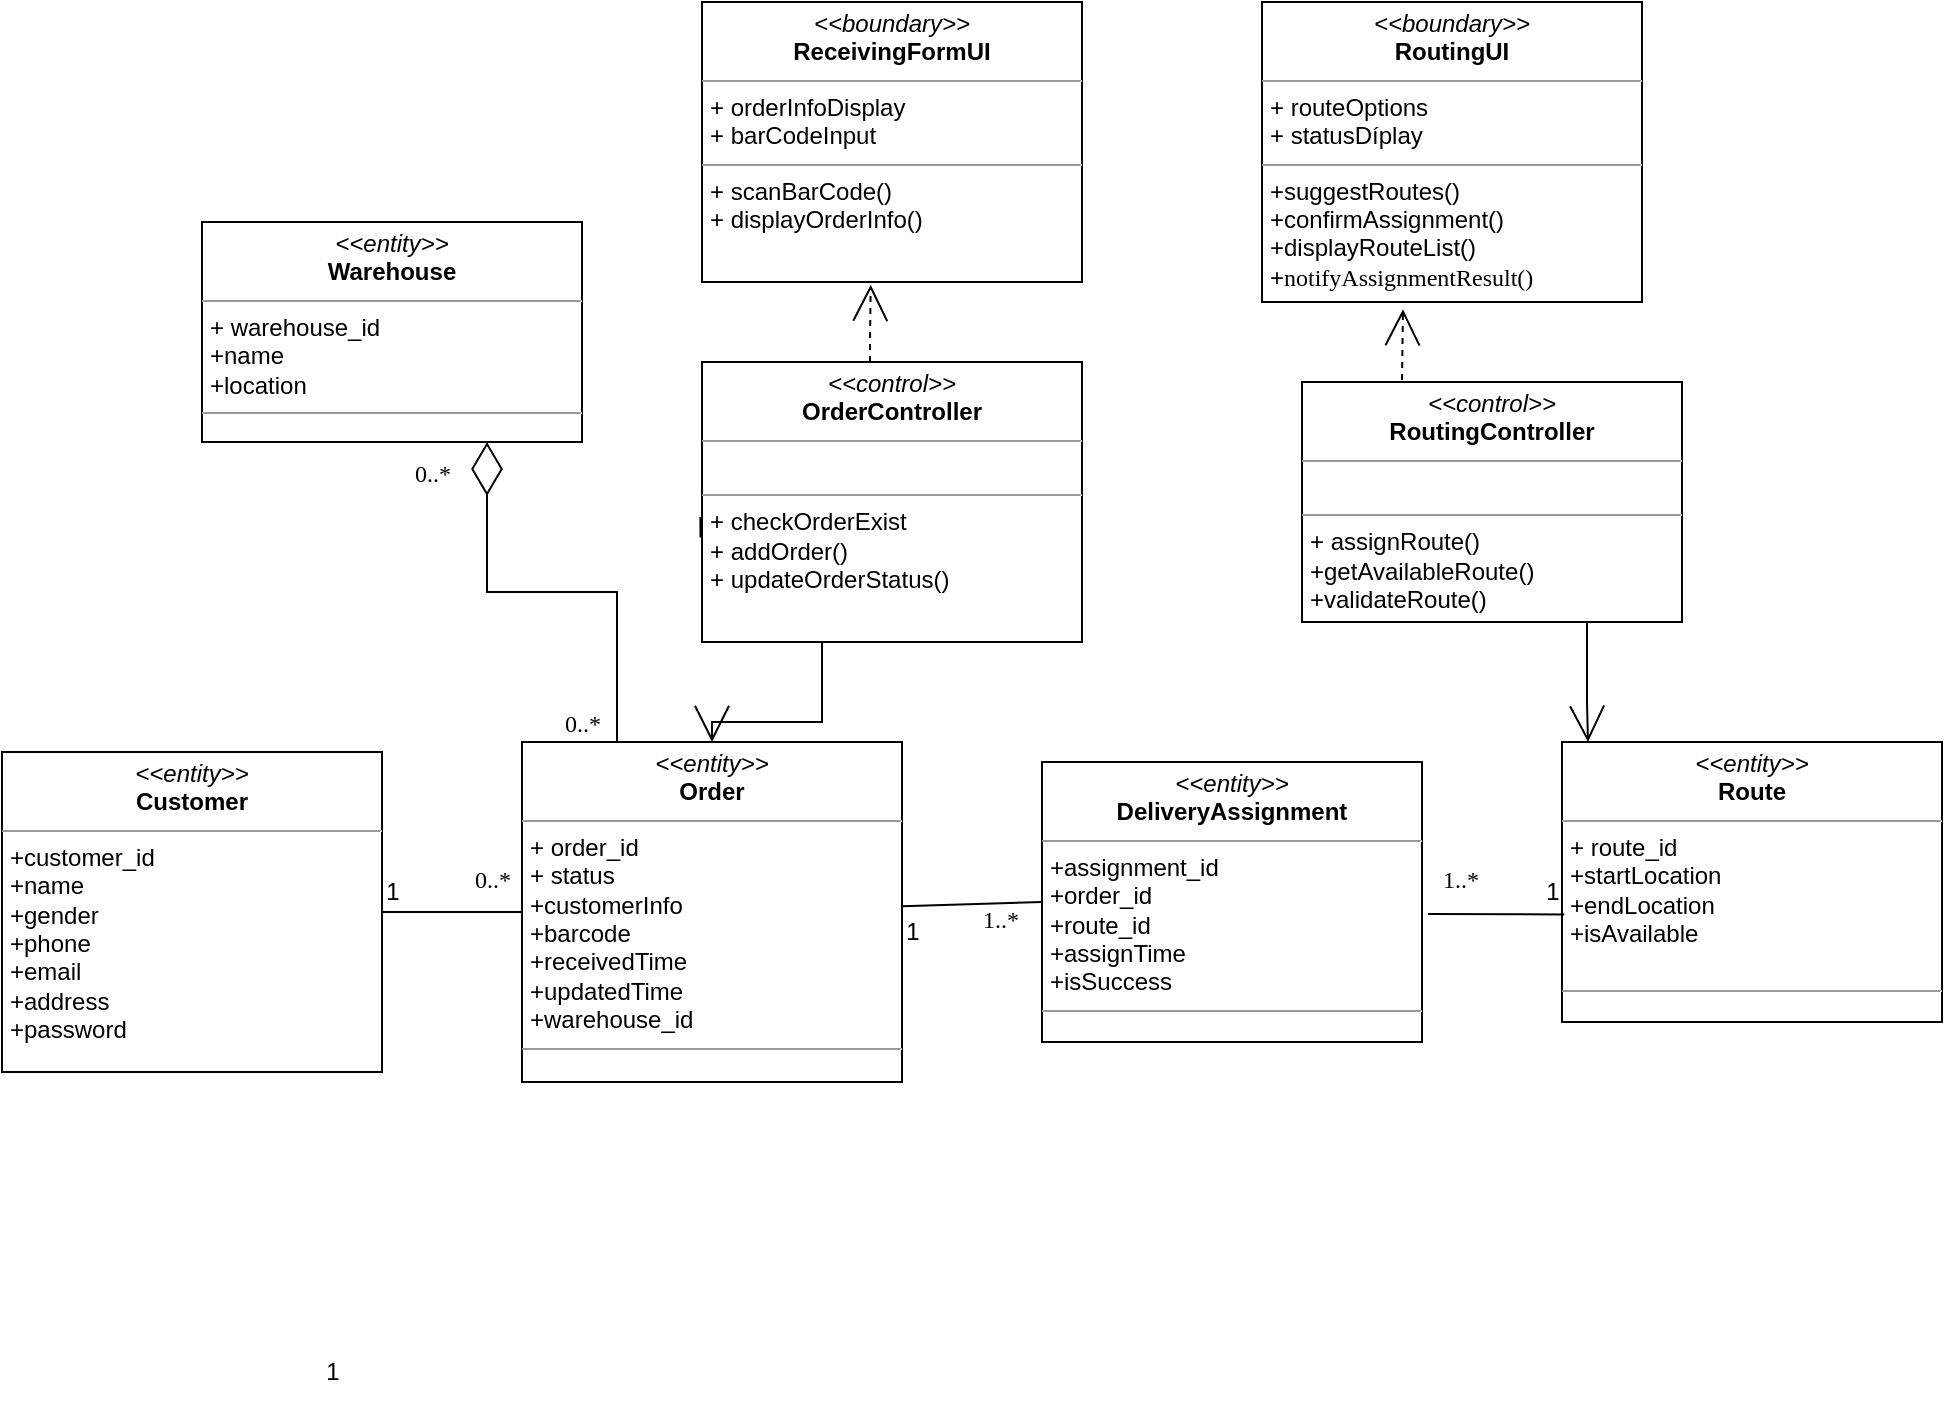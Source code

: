<mxfile version="27.1.1" pages="2">
  <diagram name="Page-1" id="6133507b-19e7-1e82-6fc7-422aa6c4b21f">
    <mxGraphModel dx="364" dy="168" grid="1" gridSize="10" guides="1" tooltips="1" connect="1" arrows="1" fold="1" page="1" pageScale="1" pageWidth="1100" pageHeight="850" background="none" math="0" shadow="0">
      <root>
        <mxCell id="0" />
        <mxCell id="1" parent="0" />
        <mxCell id="b94bc138ca980ef-13" style="edgeStyle=orthogonalEdgeStyle;rounded=0;html=1;dashed=1;labelBackgroundColor=none;startArrow=none;startFill=0;startSize=8;endArrow=open;endFill=0;endSize=16;fontFamily=Verdana;fontSize=12;entryX=0.444;entryY=1.01;entryDx=0;entryDy=0;entryPerimeter=0;" parent="1" source="NprvfKCTGn5qgdipkwLt-3" target="b94bc138ca980ef-1" edge="1">
          <mxGeometry relative="1" as="geometry">
            <Array as="points">
              <mxPoint x="514" y="200" />
              <mxPoint x="514" y="200" />
            </Array>
            <mxPoint x="230" y="140" as="sourcePoint" />
            <mxPoint x="230" y="40" as="targetPoint" />
          </mxGeometry>
        </mxCell>
        <mxCell id="b94bc138ca980ef-7" style="edgeStyle=orthogonalEdgeStyle;rounded=0;html=1;labelBackgroundColor=none;startArrow=none;startFill=0;startSize=8;endArrow=open;endFill=0;endSize=16;fontFamily=Verdana;fontSize=12;exitX=-0.004;exitY=0.627;exitDx=0;exitDy=0;exitPerimeter=0;" parent="1" source="NprvfKCTGn5qgdipkwLt-3" target="NprvfKCTGn5qgdipkwLt-5" edge="1">
          <mxGeometry relative="1" as="geometry">
            <Array as="points">
              <mxPoint x="429" y="288" />
              <mxPoint x="490" y="288" />
              <mxPoint x="490" y="390" />
            </Array>
            <mxPoint x="390" y="176" as="sourcePoint" />
            <mxPoint x="100" y="80" as="targetPoint" />
          </mxGeometry>
        </mxCell>
        <mxCell id="b94bc138ca980ef-17" value="1..*" style="text;html=1;resizable=0;points=[];align=center;verticalAlign=middle;labelBackgroundColor=#ffffff;fontSize=12;fontFamily=Verdana" parent="b94bc138ca980ef-7" vertex="1" connectable="0">
          <mxGeometry x="0.858" y="2" relative="1" as="geometry">
            <mxPoint x="185" y="102" as="offset" />
          </mxGeometry>
        </mxCell>
        <mxCell id="b94bc138ca980ef-1" value="&lt;p style=&quot;margin:0px;margin-top:4px;text-align:center;&quot;&gt;&lt;i&gt;&amp;lt;&amp;lt;boundary&amp;gt;&amp;gt;&lt;/i&gt;&lt;br&gt;&lt;b&gt;ReceivingFormUI&lt;/b&gt;&lt;/p&gt;&lt;hr size=&quot;1&quot;&gt;&lt;p style=&quot;margin:0px;margin-left:4px;&quot;&gt;+ orderInfoDisplay&lt;br&gt;+ barCodeInput&lt;/p&gt;&lt;hr size=&quot;1&quot;&gt;&lt;p style=&quot;margin:0px;margin-left:4px;&quot;&gt;+ scanBarCode()&lt;br&gt;+ displayOrderInfo()&lt;/p&gt;" style="verticalAlign=top;align=left;overflow=fill;fontSize=12;fontFamily=Helvetica;html=1;rounded=0;shadow=0;comic=0;labelBackgroundColor=none;strokeWidth=1" parent="1" vertex="1">
          <mxGeometry x="430" y="30" width="190" height="140" as="geometry" />
        </mxCell>
        <mxCell id="NprvfKCTGn5qgdipkwLt-2" value="&lt;p style=&quot;margin:0px;margin-top:4px;text-align:center;&quot;&gt;&lt;i&gt;&amp;lt;&amp;lt;boundary&amp;gt;&amp;gt;&lt;/i&gt;&lt;br&gt;&lt;b&gt;RoutingUI&lt;/b&gt;&lt;/p&gt;&lt;hr size=&quot;1&quot;&gt;&lt;p style=&quot;margin:0px;margin-left:4px;&quot;&gt;+ routeOptions&lt;br&gt;+ statusDíplay&lt;/p&gt;&lt;hr size=&quot;1&quot;&gt;&lt;p style=&quot;margin:0px;margin-left:4px;&quot;&gt;+suggestRoutes()&lt;br&gt;+confirmAssignment()&lt;/p&gt;&lt;p style=&quot;margin:0px;margin-left:4px;&quot;&gt;+displayRouteList()&lt;/p&gt;&lt;p style=&quot;margin:0px;margin-left:4px;&quot;&gt;+&lt;span style=&quot;font-family: Verdana; text-align: center; background-color: transparent; color: light-dark(rgb(0, 0, 0), rgb(255, 255, 255));&quot;&gt;notifyAssignmentResult()&lt;/span&gt;&lt;/p&gt;" style="verticalAlign=top;align=left;overflow=fill;fontSize=12;fontFamily=Helvetica;html=1;rounded=0;shadow=0;comic=0;labelBackgroundColor=none;strokeWidth=1" parent="1" vertex="1">
          <mxGeometry x="710" y="30" width="190" height="150" as="geometry" />
        </mxCell>
        <mxCell id="NprvfKCTGn5qgdipkwLt-3" value="&lt;p style=&quot;margin:0px;margin-top:4px;text-align:center;&quot;&gt;&lt;i&gt;&amp;lt;&amp;lt;control&amp;gt;&amp;gt;&lt;/i&gt;&lt;br&gt;&lt;b&gt;OrderController&lt;/b&gt;&lt;/p&gt;&lt;hr size=&quot;1&quot;&gt;&lt;p style=&quot;margin:0px;margin-left:4px;&quot;&gt;&lt;br&gt;&lt;/p&gt;&lt;hr size=&quot;1&quot;&gt;&lt;p style=&quot;margin:0px;margin-left:4px;&quot;&gt;+ checkOrderExist&lt;/p&gt;&lt;p style=&quot;margin:0px;margin-left:4px;&quot;&gt;+ addOrder()&lt;/p&gt;&lt;p style=&quot;margin:0px;margin-left:4px;&quot;&gt;+ updateOrderStatus()&lt;/p&gt;" style="verticalAlign=top;align=left;overflow=fill;fontSize=12;fontFamily=Helvetica;html=1;rounded=0;shadow=0;comic=0;labelBackgroundColor=none;strokeWidth=1" parent="1" vertex="1">
          <mxGeometry x="430" y="210" width="190" height="140" as="geometry" />
        </mxCell>
        <mxCell id="NprvfKCTGn5qgdipkwLt-4" value="&lt;p style=&quot;margin:0px;margin-top:4px;text-align:center;&quot;&gt;&lt;i&gt;&amp;lt;&amp;lt;control&amp;gt;&amp;gt;&lt;/i&gt;&lt;br&gt;&lt;b&gt;RoutingController&lt;/b&gt;&lt;/p&gt;&lt;hr size=&quot;1&quot;&gt;&lt;p style=&quot;margin:0px;margin-left:4px;&quot;&gt;&lt;br&gt;&lt;/p&gt;&lt;hr size=&quot;1&quot;&gt;&lt;p style=&quot;margin:0px;margin-left:4px;&quot;&gt;+ assignRoute()&lt;/p&gt;&lt;p style=&quot;margin:0px;margin-left:4px;&quot;&gt;+getAvailableRoute()&lt;/p&gt;&lt;p style=&quot;margin:0px;margin-left:4px;&quot;&gt;+validateRoute()&lt;/p&gt;" style="verticalAlign=top;align=left;overflow=fill;fontSize=12;fontFamily=Helvetica;html=1;rounded=0;shadow=0;comic=0;labelBackgroundColor=none;strokeWidth=1" parent="1" vertex="1">
          <mxGeometry x="730" y="220" width="190" height="120" as="geometry" />
        </mxCell>
        <mxCell id="NprvfKCTGn5qgdipkwLt-5" value="&lt;p style=&quot;margin:0px;margin-top:4px;text-align:center;&quot;&gt;&lt;i&gt;&amp;lt;&amp;lt;entity&amp;gt;&amp;gt;&lt;/i&gt;&lt;br&gt;&lt;b&gt;Order&lt;/b&gt;&lt;/p&gt;&lt;hr size=&quot;1&quot;&gt;&lt;p style=&quot;margin:0px;margin-left:4px;&quot;&gt;+ order_id&lt;br&gt;+ status&lt;/p&gt;&lt;p style=&quot;margin:0px;margin-left:4px;&quot;&gt;+customerInfo&lt;/p&gt;&lt;p style=&quot;margin:0px;margin-left:4px;&quot;&gt;+barcode&lt;/p&gt;&lt;p style=&quot;margin:0px;margin-left:4px;&quot;&gt;+receivedTime&lt;/p&gt;&lt;p style=&quot;margin:0px;margin-left:4px;&quot;&gt;+updatedTime&lt;/p&gt;&lt;p style=&quot;margin:0px;margin-left:4px;&quot;&gt;+warehouse_id&lt;/p&gt;&lt;hr size=&quot;1&quot;&gt;&lt;p style=&quot;margin:0px;margin-left:4px;&quot;&gt;&lt;br&gt;&lt;/p&gt;" style="verticalAlign=top;align=left;overflow=fill;fontSize=12;fontFamily=Helvetica;html=1;rounded=0;shadow=0;comic=0;labelBackgroundColor=none;strokeWidth=1" parent="1" vertex="1">
          <mxGeometry x="340" y="400" width="190" height="170" as="geometry" />
        </mxCell>
        <mxCell id="NprvfKCTGn5qgdipkwLt-6" value="&lt;p style=&quot;margin:0px;margin-top:4px;text-align:center;&quot;&gt;&lt;i&gt;&amp;lt;&amp;lt;entity&amp;gt;&amp;gt;&lt;/i&gt;&lt;br&gt;&lt;b&gt;Route&lt;/b&gt;&lt;/p&gt;&lt;hr size=&quot;1&quot;&gt;&lt;p style=&quot;margin:0px;margin-left:4px;&quot;&gt;+ route_id&lt;/p&gt;&lt;p style=&quot;margin:0px;margin-left:4px;&quot;&gt;+startLocation&lt;/p&gt;&lt;p style=&quot;margin:0px;margin-left:4px;&quot;&gt;+endLocation&lt;/p&gt;&lt;p style=&quot;margin:0px;margin-left:4px;&quot;&gt;+isAvailable&lt;/p&gt;&lt;p style=&quot;margin:0px;margin-left:4px;&quot;&gt;&lt;br&gt;&lt;/p&gt;&lt;hr size=&quot;1&quot;&gt;&lt;p style=&quot;margin:0px;margin-left:4px;&quot;&gt;&lt;br&gt;&lt;/p&gt;" style="verticalAlign=top;align=left;overflow=fill;fontSize=12;fontFamily=Helvetica;html=1;rounded=0;shadow=0;comic=0;labelBackgroundColor=none;strokeWidth=1" parent="1" vertex="1">
          <mxGeometry x="860" y="400" width="190" height="140" as="geometry" />
        </mxCell>
        <mxCell id="NprvfKCTGn5qgdipkwLt-7" value="&lt;p style=&quot;margin:0px;margin-top:4px;text-align:center;&quot;&gt;&lt;i&gt;&amp;lt;&amp;lt;entity&amp;gt;&amp;gt;&lt;/i&gt;&lt;br&gt;&lt;b&gt;Warehouse&lt;/b&gt;&lt;/p&gt;&lt;hr size=&quot;1&quot;&gt;&lt;p style=&quot;margin:0px;margin-left:4px;&quot;&gt;+ warehouse_id&lt;/p&gt;&lt;p style=&quot;margin:0px;margin-left:4px;&quot;&gt;+name&lt;/p&gt;&lt;p style=&quot;margin:0px;margin-left:4px;&quot;&gt;+location&lt;/p&gt;&lt;hr size=&quot;1&quot;&gt;&lt;p style=&quot;margin:0px;margin-left:4px;&quot;&gt;&lt;br&gt;&lt;/p&gt;" style="verticalAlign=top;align=left;overflow=fill;fontSize=12;fontFamily=Helvetica;html=1;rounded=0;shadow=0;comic=0;labelBackgroundColor=none;strokeWidth=1" parent="1" vertex="1">
          <mxGeometry x="180" y="140" width="190" height="110" as="geometry" />
        </mxCell>
        <mxCell id="NprvfKCTGn5qgdipkwLt-8" value="&lt;p style=&quot;margin:0px;margin-top:4px;text-align:center;&quot;&gt;&lt;i&gt;&amp;lt;&amp;lt;entity&amp;gt;&amp;gt;&lt;/i&gt;&lt;br&gt;&lt;b&gt;Customer&lt;/b&gt;&lt;/p&gt;&lt;hr size=&quot;1&quot;&gt;&lt;p style=&quot;margin:0px;margin-left:4px;&quot;&gt;+customer_id&lt;/p&gt;&lt;p style=&quot;margin:0px;margin-left:4px;&quot;&gt;+name&lt;/p&gt;&lt;p style=&quot;margin:0px;margin-left:4px;&quot;&gt;+gender&lt;/p&gt;&lt;p style=&quot;margin:0px;margin-left:4px;&quot;&gt;+phone&lt;/p&gt;&lt;p style=&quot;margin:0px;margin-left:4px;&quot;&gt;+email&lt;/p&gt;&lt;p style=&quot;margin:0px;margin-left:4px;&quot;&gt;+address&lt;/p&gt;&lt;p style=&quot;margin:0px;margin-left:4px;&quot;&gt;+password&lt;/p&gt;&lt;p style=&quot;margin:0px;margin-left:4px;&quot;&gt;&lt;br&gt;&lt;/p&gt;&lt;hr size=&quot;1&quot;&gt;&lt;p style=&quot;margin:0px;margin-left:4px;&quot;&gt;&lt;br&gt;&lt;/p&gt;" style="verticalAlign=top;align=left;overflow=fill;fontSize=12;fontFamily=Helvetica;html=1;rounded=0;shadow=0;comic=0;labelBackgroundColor=none;strokeWidth=1" parent="1" vertex="1">
          <mxGeometry x="80" y="405" width="190" height="160" as="geometry" />
        </mxCell>
        <mxCell id="NprvfKCTGn5qgdipkwLt-10" style="edgeStyle=orthogonalEdgeStyle;rounded=0;html=1;labelBackgroundColor=none;startArrow=none;startFill=0;startSize=8;endArrow=open;endFill=0;endSize=16;fontFamily=Verdana;fontSize=12;exitX=0.75;exitY=1;exitDx=0;exitDy=0;" parent="1" source="NprvfKCTGn5qgdipkwLt-4" target="NprvfKCTGn5qgdipkwLt-6" edge="1">
          <mxGeometry relative="1" as="geometry">
            <Array as="points">
              <mxPoint x="873" y="380" />
              <mxPoint x="873" y="380" />
            </Array>
            <mxPoint x="730" y="340" as="sourcePoint" />
            <mxPoint x="730.17" y="374.04" as="targetPoint" />
          </mxGeometry>
        </mxCell>
        <mxCell id="NprvfKCTGn5qgdipkwLt-11" value="0..*" style="text;html=1;resizable=0;points=[];align=center;verticalAlign=middle;labelBackgroundColor=#ffffff;fontSize=12;fontFamily=Verdana" parent="NprvfKCTGn5qgdipkwLt-10" connectable="0" vertex="1">
          <mxGeometry x="0.858" y="2" relative="1" as="geometry">
            <mxPoint x="-505" y="-5" as="offset" />
          </mxGeometry>
        </mxCell>
        <mxCell id="NprvfKCTGn5qgdipkwLt-16" value="" style="endArrow=none;html=1;rounded=0;exitX=0;exitY=0.5;exitDx=0;exitDy=0;entryX=1;entryY=0.5;entryDx=0;entryDy=0;edgeStyle=orthogonalEdgeStyle;" parent="1" source="NprvfKCTGn5qgdipkwLt-5" target="NprvfKCTGn5qgdipkwLt-8" edge="1">
          <mxGeometry width="50" height="50" relative="1" as="geometry">
            <mxPoint x="300" y="460" as="sourcePoint" />
            <mxPoint x="300" y="489" as="targetPoint" />
          </mxGeometry>
        </mxCell>
        <mxCell id="NprvfKCTGn5qgdipkwLt-17" value="1" style="text;html=1;align=center;verticalAlign=middle;resizable=0;points=[];autosize=1;strokeColor=none;fillColor=none;" parent="1" vertex="1">
          <mxGeometry x="230" y="700" width="30" height="30" as="geometry" />
        </mxCell>
        <mxCell id="D1k5g1uI2_wpJtZUcijb-4" value="" style="endArrow=diamondThin;endFill=0;endSize=24;html=1;rounded=0;exitX=0.25;exitY=0;exitDx=0;exitDy=0;entryX=0.75;entryY=1;entryDx=0;entryDy=0;edgeStyle=orthogonalEdgeStyle;" parent="1" edge="1" target="NprvfKCTGn5qgdipkwLt-7" source="NprvfKCTGn5qgdipkwLt-5">
          <mxGeometry width="160" relative="1" as="geometry">
            <mxPoint x="360" y="389.97" as="sourcePoint" />
            <mxPoint x="360.04" y="250.0" as="targetPoint" />
          </mxGeometry>
        </mxCell>
        <mxCell id="D1k5g1uI2_wpJtZUcijb-5" value="0..*" style="text;html=1;resizable=0;points=[];align=center;verticalAlign=middle;labelBackgroundColor=#ffffff;fontSize=12;fontFamily=Verdana" parent="1" connectable="0" vertex="1">
          <mxGeometry x="280" y="260" as="geometry">
            <mxPoint x="15" y="6" as="offset" />
          </mxGeometry>
        </mxCell>
        <mxCell id="D1k5g1uI2_wpJtZUcijb-6" value="&lt;p style=&quot;margin:0px;margin-top:4px;text-align:center;&quot;&gt;&lt;i&gt;&amp;lt;&amp;lt;entity&amp;gt;&amp;gt;&lt;/i&gt;&lt;br&gt;&lt;b&gt;DeliveryAssignment&lt;/b&gt;&lt;/p&gt;&lt;hr size=&quot;1&quot;&gt;&lt;p style=&quot;margin:0px;margin-left:4px;&quot;&gt;+assignment_id&lt;/p&gt;&lt;p style=&quot;margin:0px;margin-left:4px;&quot;&gt;+order_id&lt;/p&gt;&lt;p style=&quot;margin:0px;margin-left:4px;&quot;&gt;+route_id&lt;/p&gt;&lt;p style=&quot;margin:0px;margin-left:4px;&quot;&gt;+assignTime&lt;/p&gt;&lt;p style=&quot;margin:0px;margin-left:4px;&quot;&gt;+isSuccess&lt;/p&gt;&lt;hr size=&quot;1&quot;&gt;&lt;p style=&quot;margin:0px;margin-left:4px;&quot;&gt;&lt;br&gt;&lt;/p&gt;" style="verticalAlign=top;align=left;overflow=fill;fontSize=12;fontFamily=Helvetica;html=1;rounded=0;shadow=0;comic=0;labelBackgroundColor=none;strokeWidth=1" parent="1" vertex="1">
          <mxGeometry x="600" y="410" width="190" height="140" as="geometry" />
        </mxCell>
        <mxCell id="D1k5g1uI2_wpJtZUcijb-8" value="" style="endArrow=none;html=1;rounded=0;entryX=0;entryY=0.5;entryDx=0;entryDy=0;" parent="1" source="NprvfKCTGn5qgdipkwLt-5" edge="1" target="D1k5g1uI2_wpJtZUcijb-6">
          <mxGeometry width="50" height="50" relative="1" as="geometry">
            <mxPoint x="350" y="440" as="sourcePoint" />
            <mxPoint x="596" y="503" as="targetPoint" />
          </mxGeometry>
        </mxCell>
        <mxCell id="D1k5g1uI2_wpJtZUcijb-9" value="" style="endArrow=none;html=1;rounded=0;entryX=0.006;entryY=0.616;entryDx=0;entryDy=0;entryPerimeter=0;" parent="1" target="NprvfKCTGn5qgdipkwLt-6" edge="1">
          <mxGeometry width="50" height="50" relative="1" as="geometry">
            <mxPoint x="793" y="486" as="sourcePoint" />
            <mxPoint x="794" y="728" as="targetPoint" />
          </mxGeometry>
        </mxCell>
        <mxCell id="D1k5g1uI2_wpJtZUcijb-10" value="1" style="text;html=1;align=center;verticalAlign=middle;resizable=0;points=[];autosize=1;strokeColor=none;fillColor=none;" parent="1" vertex="1">
          <mxGeometry x="520" y="480" width="30" height="30" as="geometry" />
        </mxCell>
        <mxCell id="D1k5g1uI2_wpJtZUcijb-11" value="1" style="text;html=1;align=center;verticalAlign=middle;resizable=0;points=[];autosize=1;strokeColor=none;fillColor=none;" parent="1" vertex="1">
          <mxGeometry x="840" y="460" width="30" height="30" as="geometry" />
        </mxCell>
        <mxCell id="D1k5g1uI2_wpJtZUcijb-13" value="1..*" style="text;html=1;resizable=0;points=[];align=center;verticalAlign=middle;labelBackgroundColor=#ffffff;fontSize=12;fontFamily=Verdana" parent="1" connectable="0" vertex="1">
          <mxGeometry x="790" y="500" as="geometry">
            <mxPoint x="19" y="-31" as="offset" />
          </mxGeometry>
        </mxCell>
        <mxCell id="D1k5g1uI2_wpJtZUcijb-19" style="edgeStyle=orthogonalEdgeStyle;rounded=0;html=1;dashed=1;labelBackgroundColor=none;startArrow=none;startFill=0;startSize=8;endArrow=open;endFill=0;endSize=16;fontFamily=Verdana;fontSize=12;entryX=0.371;entryY=1.024;entryDx=0;entryDy=0;entryPerimeter=0;" parent="1" target="NprvfKCTGn5qgdipkwLt-2" edge="1">
          <mxGeometry relative="1" as="geometry">
            <Array as="points" />
            <mxPoint x="780" y="219" as="sourcePoint" />
            <mxPoint x="780" y="180" as="targetPoint" />
          </mxGeometry>
        </mxCell>
        <mxCell id="D1k5g1uI2_wpJtZUcijb-20" value="1" style="text;html=1;align=center;verticalAlign=middle;resizable=0;points=[];autosize=1;strokeColor=none;fillColor=none;" parent="1" vertex="1">
          <mxGeometry x="260" y="460" width="30" height="30" as="geometry" />
        </mxCell>
        <mxCell id="D1k5g1uI2_wpJtZUcijb-21" value="0..*" style="text;html=1;resizable=0;points=[];align=center;verticalAlign=middle;labelBackgroundColor=#ffffff;fontSize=12;fontFamily=Verdana" parent="1" connectable="0" vertex="1">
          <mxGeometry x="320" y="440" as="geometry">
            <mxPoint x="5" y="29" as="offset" />
          </mxGeometry>
        </mxCell>
        <mxCell id="D1k5g1uI2_wpJtZUcijb-23" value="1..*" style="text;html=1;resizable=0;points=[];align=center;verticalAlign=middle;labelBackgroundColor=#ffffff;fontSize=12;fontFamily=Verdana" parent="1" connectable="0" vertex="1">
          <mxGeometry x="560" y="520" as="geometry">
            <mxPoint x="19" y="-31" as="offset" />
          </mxGeometry>
        </mxCell>
      </root>
    </mxGraphModel>
  </diagram>
  <diagram id="98dV2y2ebtSttLKpbVeS" name="Page-2">
    <mxGraphModel grid="1" page="1" gridSize="10" guides="1" tooltips="1" connect="1" arrows="1" fold="1" pageScale="1" pageWidth="827" pageHeight="1169" math="0" shadow="0">
      <root>
        <mxCell id="0" />
        <mxCell id="1" parent="0" />
      </root>
    </mxGraphModel>
  </diagram>
</mxfile>
